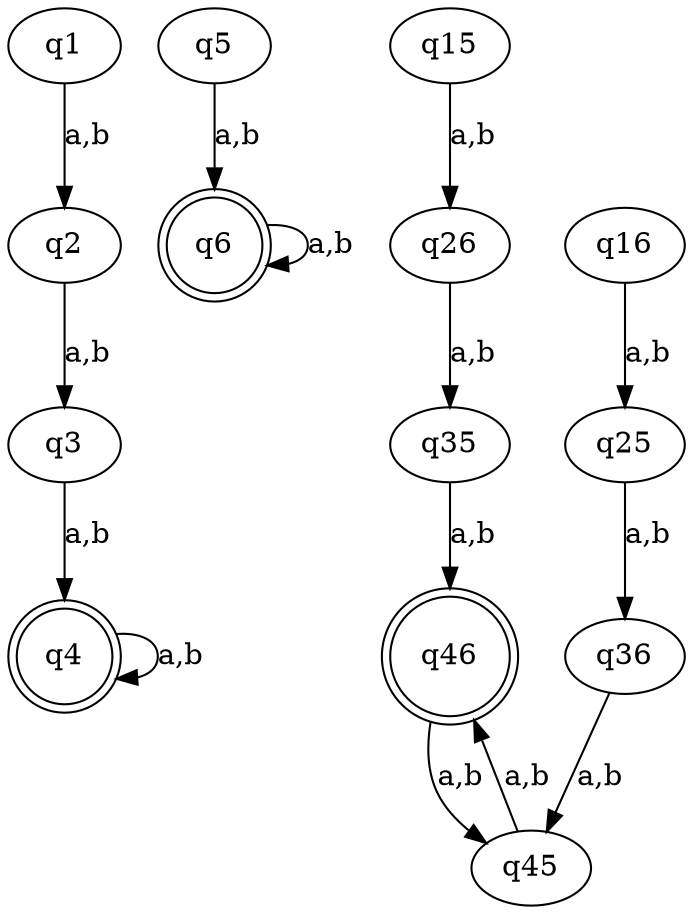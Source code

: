 digraph G2
{
    n1 [label = q1]
    n2 [label = q2]
    n3 [label = q3]
    n4 [label = q4 , shape = doublecircle]
	
	n1 -> n2 [label = "a,b"]
	n2 -> n3 [label = "a,b"]
	n3 -> n4 [label = "a,b"]
	n4 -> n4 [label = "a,b"]
	
    n5 [label = q5]
    n6 [label = q6, shape = doublecircle]
	
	n5 -> n6 [label = "a,b"]
	n6 -> n6 [label = "a,b"]
	
    n15 [label = q15]
    n16 [label = q16]
    n25 [label = q25]
    n26 [label = q26]
    n35 [label = q35]
    n36 [label = q36]
    n45 [label = q45]
    n46 [label = q46, shape = doublecircle]
    

    n15 -> n26 [label = "a,b"]
    n16 -> n25 [label = "a,b"]
    n25 -> n36 [label = "a,b"]
    n26 -> n35 [label = "a,b"]
    n35 -> n46 [label = "a,b"]
    n36 -> n45 [label = "a,b"]
    n45 -> n46 [label = "a,b"]
    n46 -> n45 [label = "a,b"]
}
